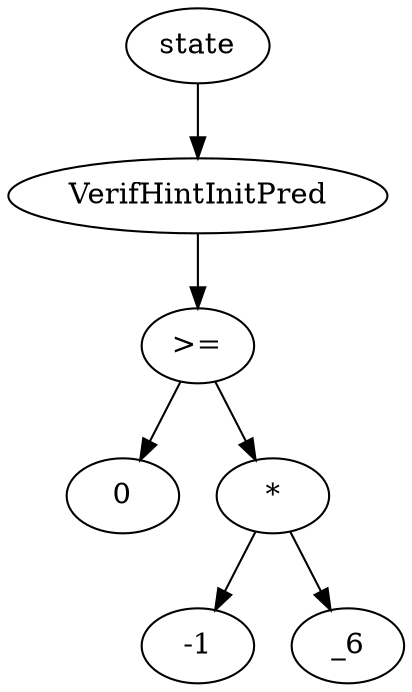 digraph dag {
0 [label="state"];
1 [label="VerifHintInitPred"];
2 [label=">="];
3 [label="0"];
4 [label="*"];
5 [label="-1"];
6 [label="_6"];
"0" -> "1"[label=""]
"1" -> "2"[label=""]
"2" -> "4"[label=""]
"2" -> "3"[label=""]
"4" -> "6"[label=""]
"4" -> "5"[label=""]
}
